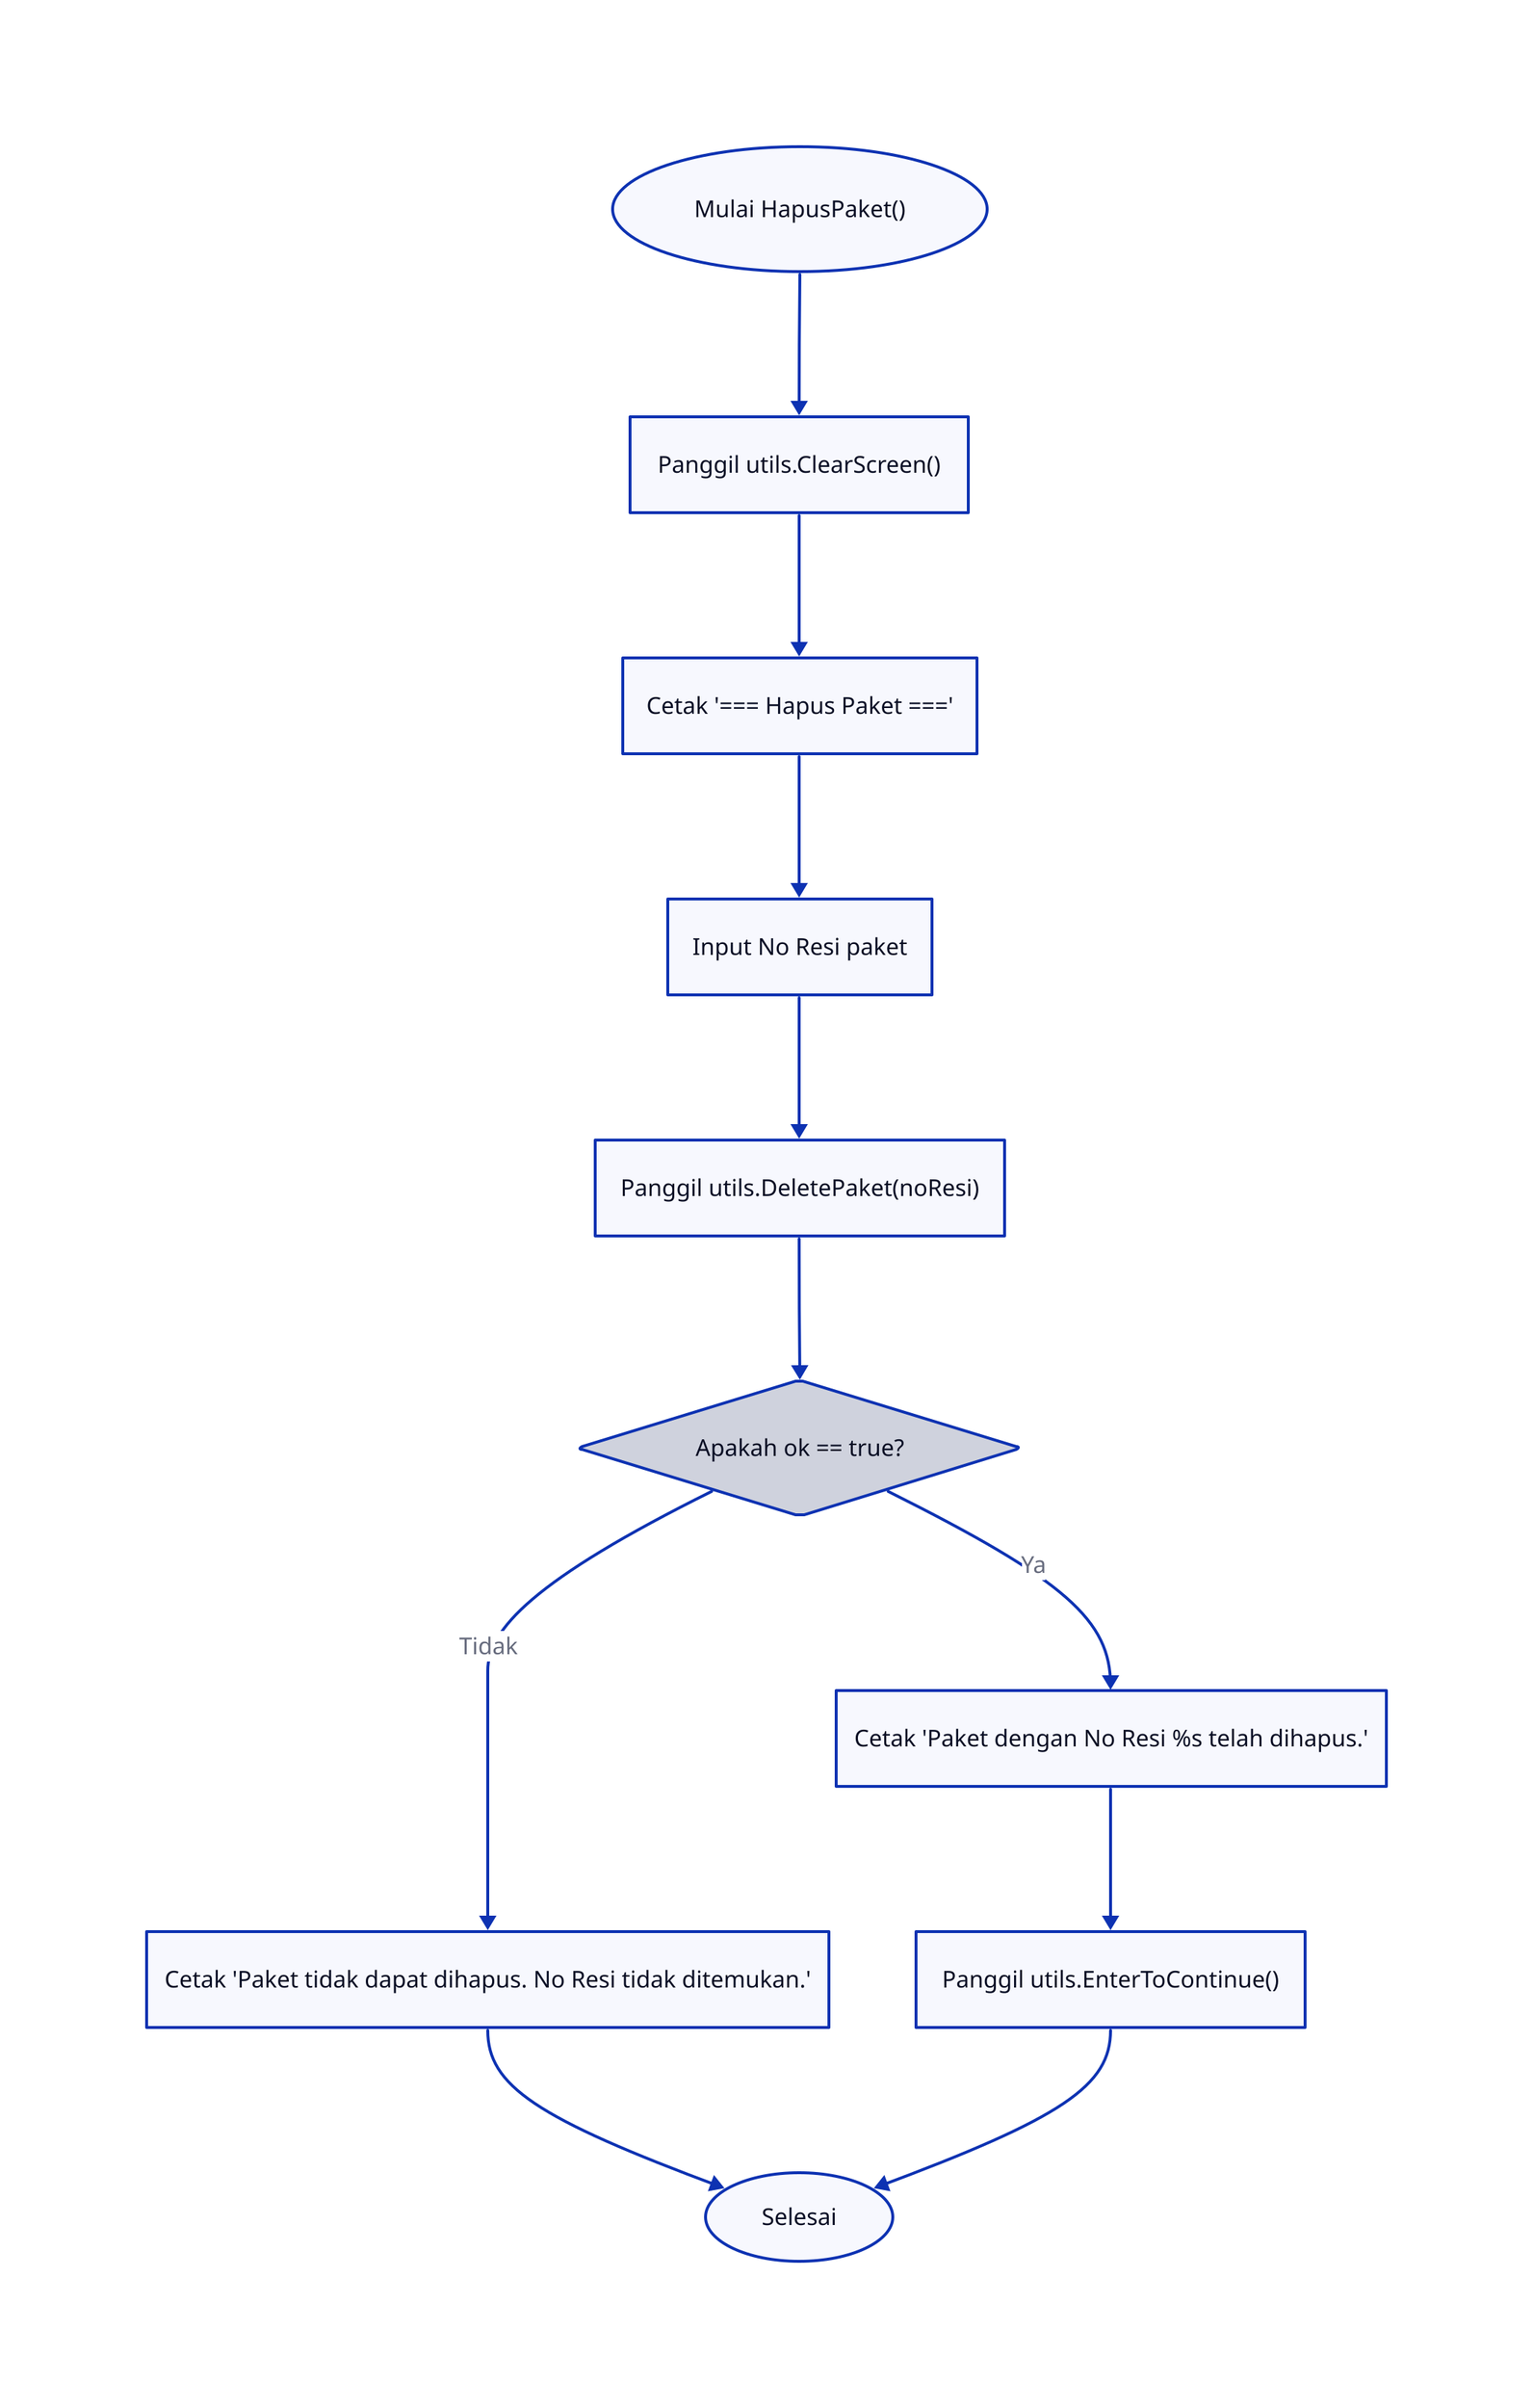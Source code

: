 direction: down

start: "Mulai HapusPaket()" {
  shape: oval
}

clearScreen: "Panggil utils.ClearScreen()" {
  shape: rectangle
}

printHeader: "Cetak '=== Hapus Paket ==='" {
  shape: rectangle
}

inputNoResi: "Input No Resi paket" {
  shape: rectangle
}

deletePaket: "Panggil utils.DeletePaket(noResi)" {
  shape: rectangle
}

checkOk: "Apakah ok == true?" {
  shape: diamond
}

printFailed: "Cetak 'Paket tidak dapat dihapus. No Resi tidak ditemukan.'" {
  shape: rectangle
}

printSuccess: "Cetak 'Paket dengan No Resi %s telah dihapus.'" {
  shape: rectangle
}

enterToContinue: "Panggil utils.EnterToContinue()" {
  shape: rectangle
}

end: "Selesai" {
  shape: oval
}

start -> clearScreen -> printHeader -> inputNoResi -> deletePaket -> checkOk
checkOk -> printSuccess: Ya
checkOk -> printFailed: Tidak
printFailed -> end
printSuccess -> enterToContinue -> end
